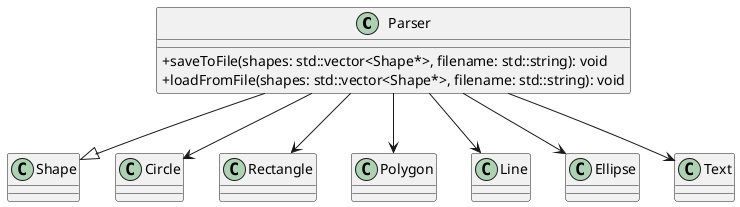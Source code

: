 @startuml Parser
skinparam classAttributeIconSize 0

class Parser {
  +saveToFile(shapes: std::vector<Shape*>, filename: std::string): void
  +loadFromFile(shapes: std::vector<Shape*>, filename: std::string): void
}

Parser --|> Shape
Parser --> Circle
Parser --> Rectangle
Parser --> Polygon
Parser --> Line
Parser --> Ellipse 
Parser --> Text
@enduml
